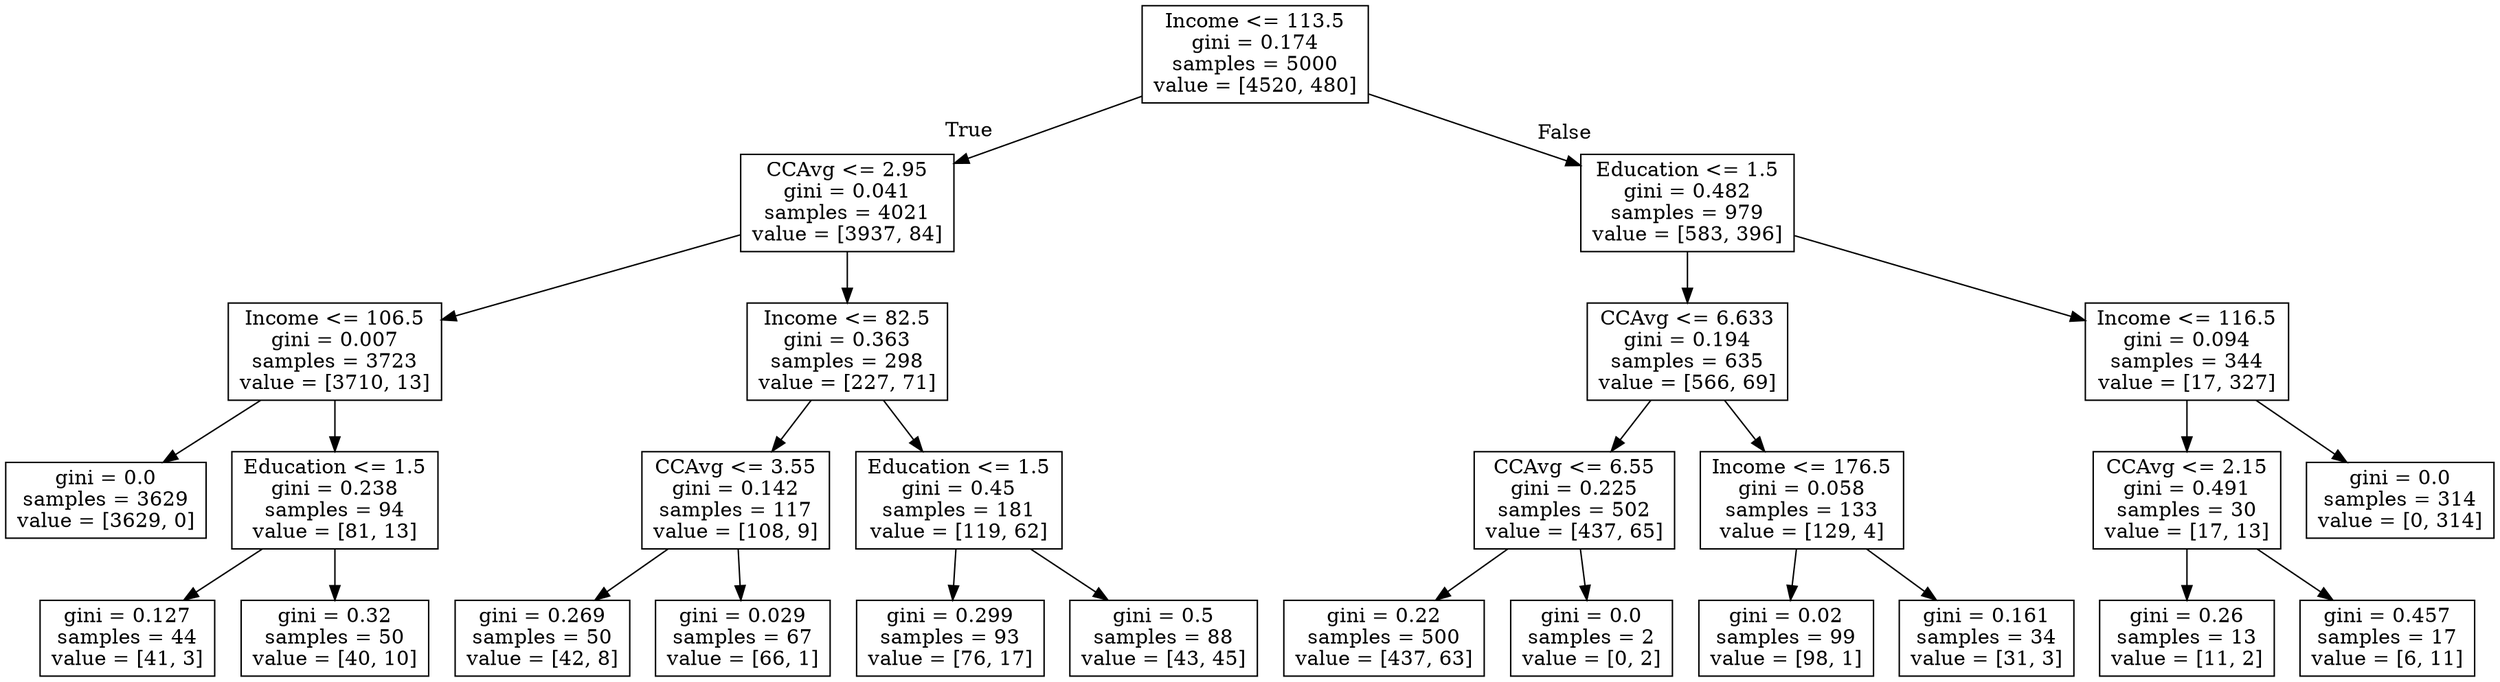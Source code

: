 digraph Tree {
node [shape=box] ;
0 [label="Income <= 113.5\ngini = 0.174\nsamples = 5000\nvalue = [4520, 480]"] ;
1 [label="CCAvg <= 2.95\ngini = 0.041\nsamples = 4021\nvalue = [3937, 84]"] ;
0 -> 1 [labeldistance=2.5, labelangle=45, headlabel="True"] ;
2 [label="Income <= 106.5\ngini = 0.007\nsamples = 3723\nvalue = [3710, 13]"] ;
1 -> 2 ;
3 [label="gini = 0.0\nsamples = 3629\nvalue = [3629, 0]"] ;
2 -> 3 ;
4 [label="Education <= 1.5\ngini = 0.238\nsamples = 94\nvalue = [81, 13]"] ;
2 -> 4 ;
5 [label="gini = 0.127\nsamples = 44\nvalue = [41, 3]"] ;
4 -> 5 ;
6 [label="gini = 0.32\nsamples = 50\nvalue = [40, 10]"] ;
4 -> 6 ;
7 [label="Income <= 82.5\ngini = 0.363\nsamples = 298\nvalue = [227, 71]"] ;
1 -> 7 ;
8 [label="CCAvg <= 3.55\ngini = 0.142\nsamples = 117\nvalue = [108, 9]"] ;
7 -> 8 ;
9 [label="gini = 0.269\nsamples = 50\nvalue = [42, 8]"] ;
8 -> 9 ;
10 [label="gini = 0.029\nsamples = 67\nvalue = [66, 1]"] ;
8 -> 10 ;
11 [label="Education <= 1.5\ngini = 0.45\nsamples = 181\nvalue = [119, 62]"] ;
7 -> 11 ;
12 [label="gini = 0.299\nsamples = 93\nvalue = [76, 17]"] ;
11 -> 12 ;
13 [label="gini = 0.5\nsamples = 88\nvalue = [43, 45]"] ;
11 -> 13 ;
14 [label="Education <= 1.5\ngini = 0.482\nsamples = 979\nvalue = [583, 396]"] ;
0 -> 14 [labeldistance=2.5, labelangle=-45, headlabel="False"] ;
15 [label="CCAvg <= 6.633\ngini = 0.194\nsamples = 635\nvalue = [566, 69]"] ;
14 -> 15 ;
16 [label="CCAvg <= 6.55\ngini = 0.225\nsamples = 502\nvalue = [437, 65]"] ;
15 -> 16 ;
17 [label="gini = 0.22\nsamples = 500\nvalue = [437, 63]"] ;
16 -> 17 ;
18 [label="gini = 0.0\nsamples = 2\nvalue = [0, 2]"] ;
16 -> 18 ;
19 [label="Income <= 176.5\ngini = 0.058\nsamples = 133\nvalue = [129, 4]"] ;
15 -> 19 ;
20 [label="gini = 0.02\nsamples = 99\nvalue = [98, 1]"] ;
19 -> 20 ;
21 [label="gini = 0.161\nsamples = 34\nvalue = [31, 3]"] ;
19 -> 21 ;
22 [label="Income <= 116.5\ngini = 0.094\nsamples = 344\nvalue = [17, 327]"] ;
14 -> 22 ;
23 [label="CCAvg <= 2.15\ngini = 0.491\nsamples = 30\nvalue = [17, 13]"] ;
22 -> 23 ;
24 [label="gini = 0.26\nsamples = 13\nvalue = [11, 2]"] ;
23 -> 24 ;
25 [label="gini = 0.457\nsamples = 17\nvalue = [6, 11]"] ;
23 -> 25 ;
26 [label="gini = 0.0\nsamples = 314\nvalue = [0, 314]"] ;
22 -> 26 ;
}